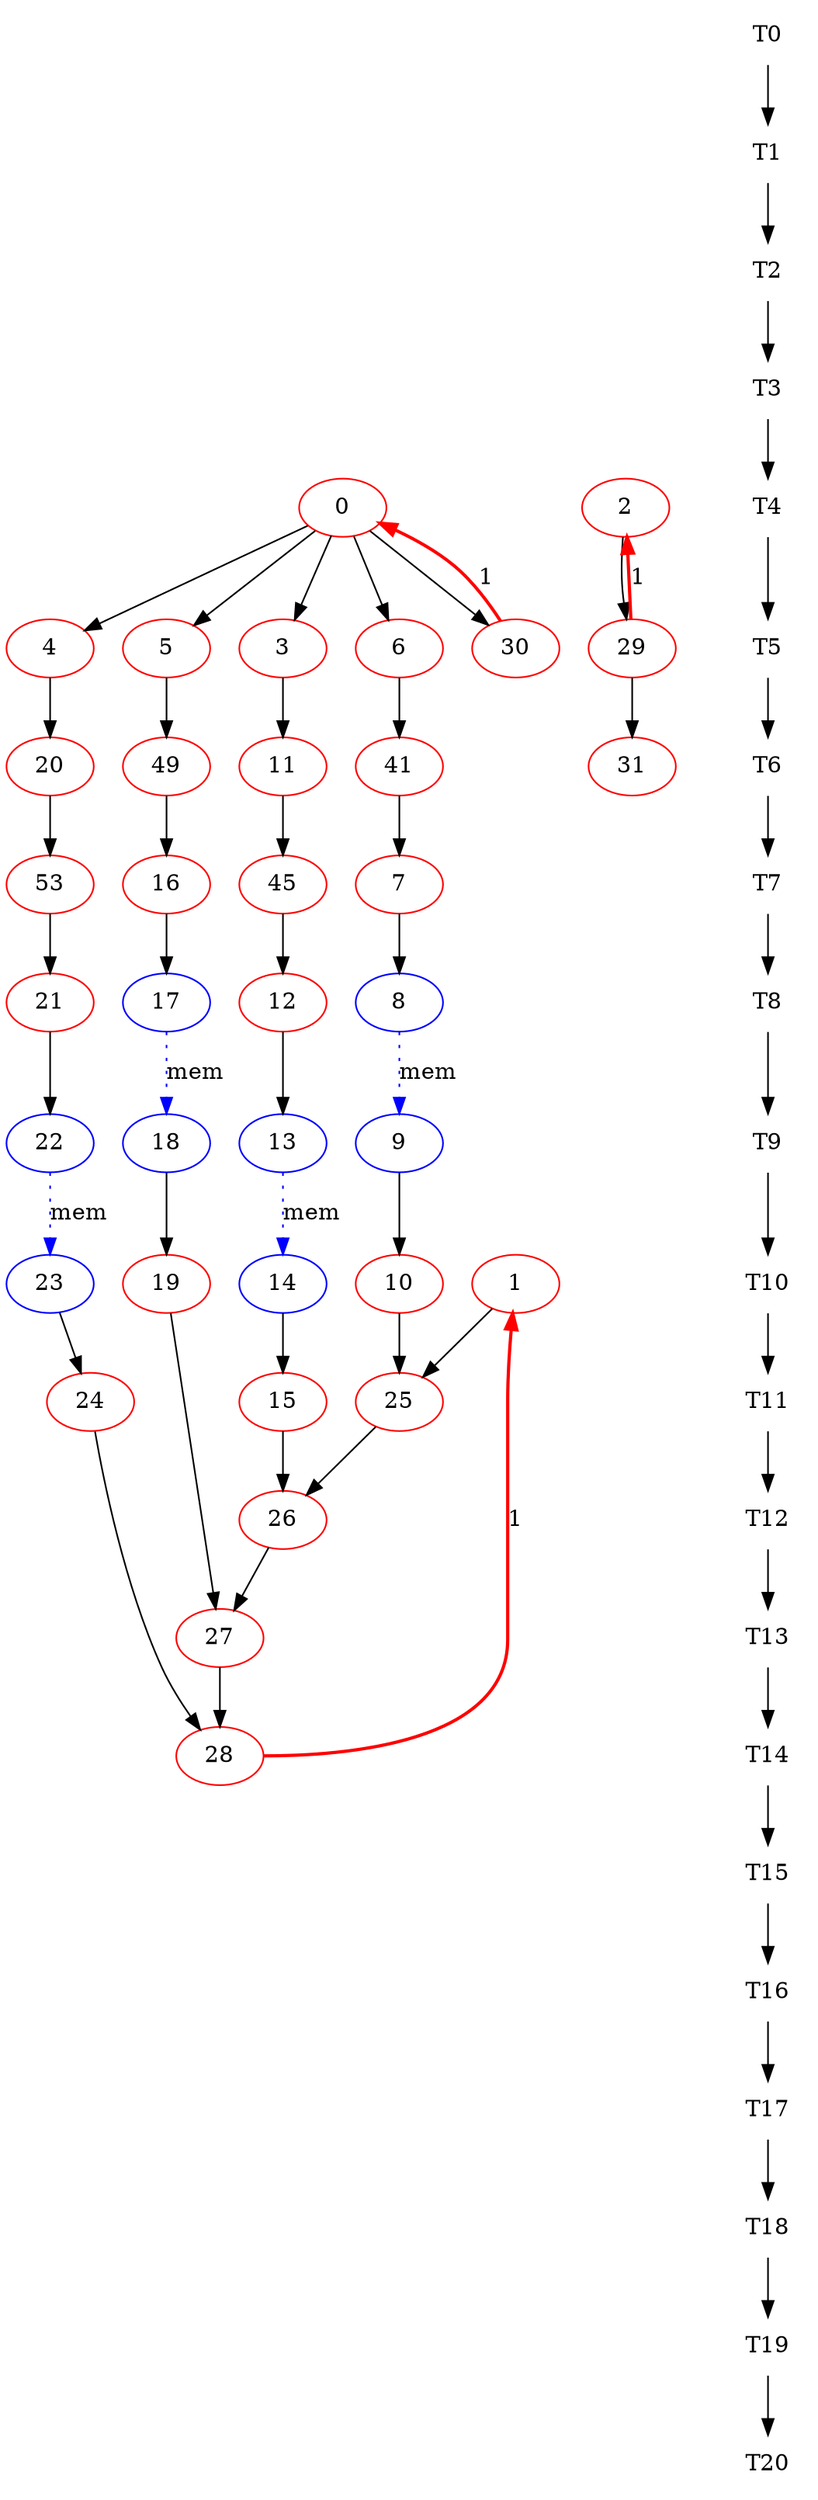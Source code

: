 digraph current { 
{
0 [color=red ];

1 [color=red ];

2 [color=red ];

3 [color=red ];

4 [color=red ];

5 [color=red ];

6 [color=red ];

7 [color=red ];

8 [color=blue ];

9 [color=blue ];

10 [color=red ];

11 [color=red ];

12 [color=red ];

13 [color=blue ];

14 [color=blue ];

15 [color=red ];

16 [color=red ];

17 [color=blue ];

18 [color=blue ];

19 [color=red ];

20 [color=red ];

21 [color=red ];

22 [color=blue ];

23 [color=blue ];

24 [color=red ];

25 [color=red ];

26 [color=red ];

27 [color=red ];

28 [color=red ];

29 [color=red ];

30 [color=red ];

31 [color=red ];

41 [color=red ];

45 [color=red ];

49 [color=red ];

53 [color=red ];
8 -> 9 [style=dotted, color=blue, label= mem] 
13 -> 14 [style=dotted, color=blue, label= mem] 
17 -> 18 [style=dotted, color=blue, label= mem] 
22 -> 23 [style=dotted, color=blue, label= mem] 
30 -> 0 [style=bold, color=red, label=1] 
28 -> 1 [style=bold, color=red, label=1] 
29 -> 2 [style=bold, color=red, label=1] 
0 -> 3
0 -> 4
0 -> 5
0 -> 6
6 -> 41
41 -> 7
7 -> 8
9 -> 10
3 -> 11
11 -> 45
45 -> 12
12 -> 13
14 -> 15
5 -> 49
49 -> 16
16 -> 17
18 -> 19
4 -> 20
20 -> 53
53 -> 21
21 -> 22
23 -> 24
1 -> 25
10 -> 25
25 -> 26
15 -> 26
26 -> 27
19 -> 27
27 -> 28
24 -> 28
2 -> 29
0 -> 30
29 -> 31

}

{
 node [shape=plaintext]; 
 T0  -> T1 -> T2 -> T3 -> T4 -> T5 -> T6 -> T7 -> T8 -> T9 -> T10 -> T11 -> T12 -> T13 -> T14 -> T15 -> T16 -> T17 -> T18 -> T19 -> T20;
}{ rank = source; 
T0;
 }; 
{ rank = same; 

 }; 
{ rank = same; 

 }; 
{ rank = same; 

 }; 
{ rank = same; 

 }; 
{ rank = same; 
0; 2; T4;
 }; 
{ rank = same; 
3; 4; 5; 6; 29; 30; T5;
 }; 
{ rank = same; 
11; 20; 31; 41; 49; T6;
 }; 
{ rank = same; 
7; 16; 45; 53; T7;
 }; 
{ rank = same; 
8; 12; 17; 21; T8;
 }; 
{ rank = same; 
9; 13; 18; 22; T9;
 }; 
{ rank = same; 
1; 10; 14; 19; 23; T10;
 }; 
{ rank = same; 
15; 24; 25; T11;
 }; 
{ rank = same; 
26; T12;
 }; 
{ rank = same; 
27; T13;
 }; 
{ rank = same; 
28; T14;
 }; 
{ rank = same; 

 }; 
{ rank = same; 

 }; 
{ rank = same; 

 }; 
{ rank = same; 

 }; 
{ rank = same; 

 }; 
{ rank = same; 

 }; 

}